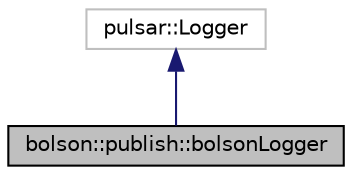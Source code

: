 digraph "bolson::publish::bolsonLogger"
{
 // LATEX_PDF_SIZE
  edge [fontname="Helvetica",fontsize="10",labelfontname="Helvetica",labelfontsize="10"];
  node [fontname="Helvetica",fontsize="10",shape=record];
  Node1 [label="bolson::publish::bolsonLogger",height=0.2,width=0.4,color="black", fillcolor="grey75", style="filled", fontcolor="black",tooltip="A custom logger to redirect Pulsar client log messages to the Bolson logger."];
  Node2 -> Node1 [dir="back",color="midnightblue",fontsize="10",style="solid",fontname="Helvetica"];
  Node2 [label="pulsar::Logger",height=0.2,width=0.4,color="grey75", fillcolor="white", style="filled",tooltip=" "];
}
